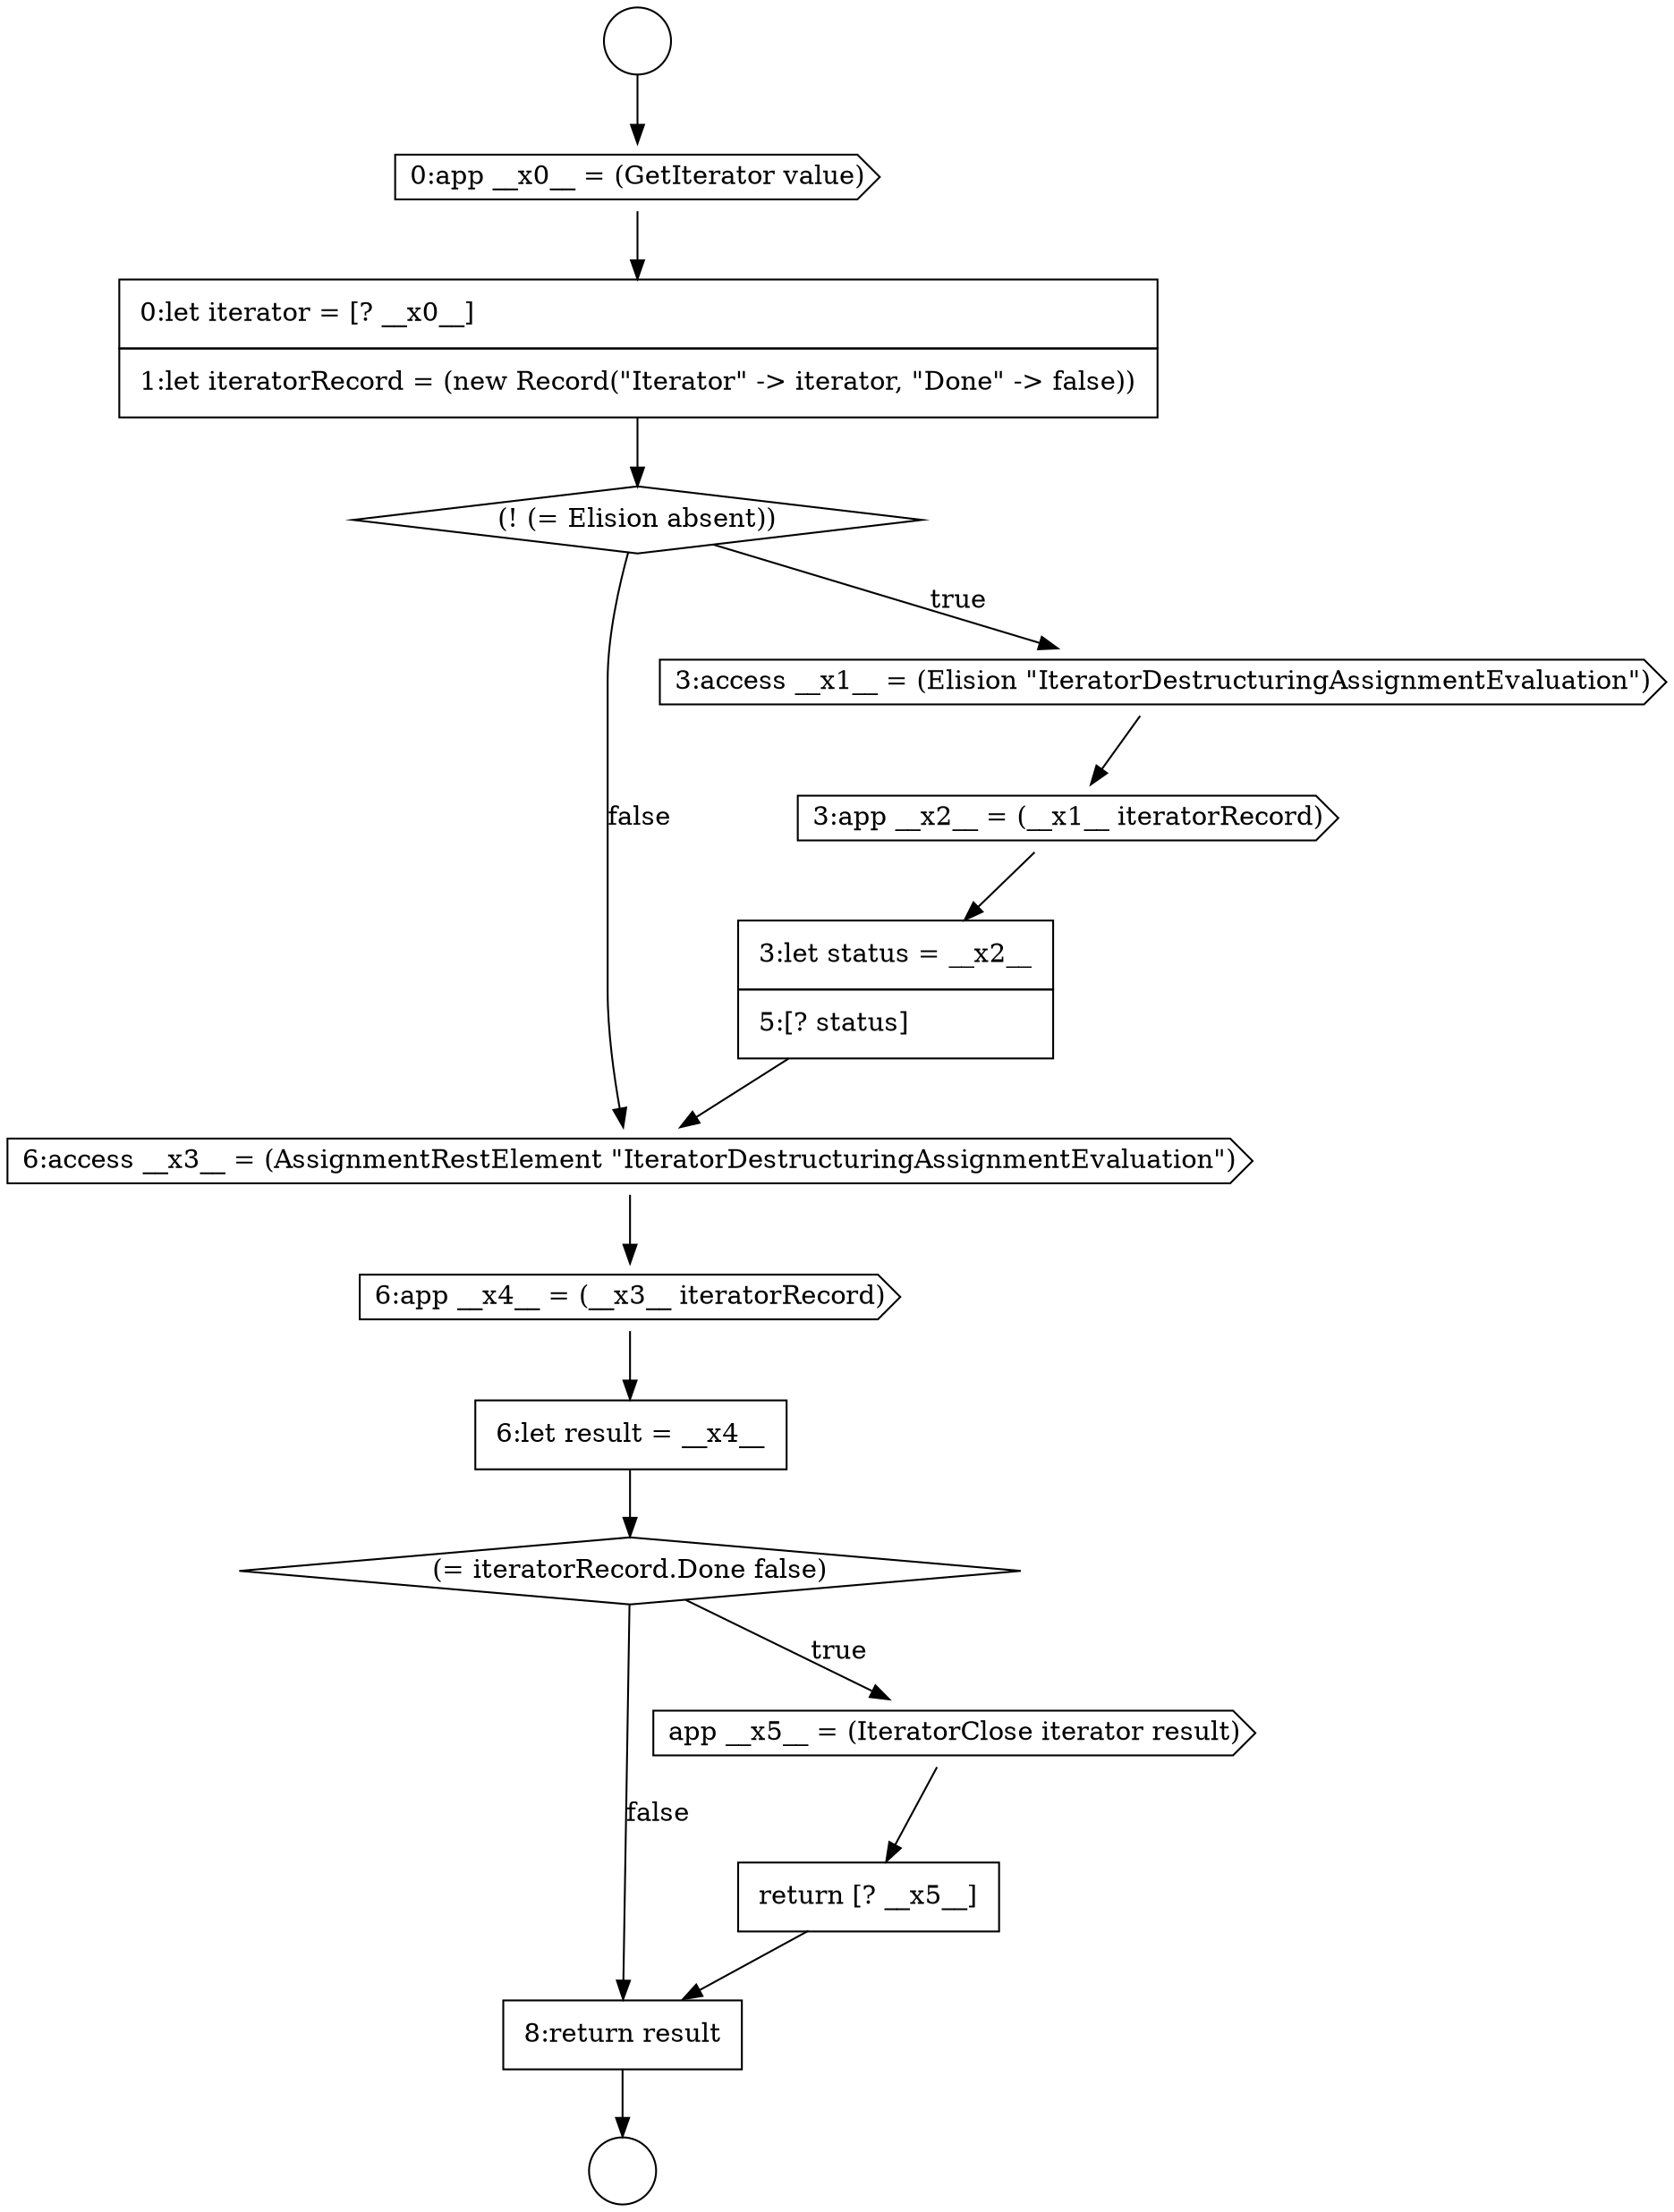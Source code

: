 digraph {
  node4960 [shape=cds, label=<<font color="black">6:access __x3__ = (AssignmentRestElement &quot;IteratorDestructuringAssignmentEvaluation&quot;)</font>> color="black" fillcolor="white" style=filled]
  node4963 [shape=diamond, label=<<font color="black">(= iteratorRecord.Done false)</font>> color="black" fillcolor="white" style=filled]
  node4956 [shape=diamond, label=<<font color="black">(! (= Elision absent))</font>> color="black" fillcolor="white" style=filled]
  node4952 [shape=circle label=" " color="black" fillcolor="white" style=filled]
  node4962 [shape=none, margin=0, label=<<font color="black">
    <table border="0" cellborder="1" cellspacing="0" cellpadding="10">
      <tr><td align="left">6:let result = __x4__</td></tr>
    </table>
  </font>> color="black" fillcolor="white" style=filled]
  node4957 [shape=cds, label=<<font color="black">3:access __x1__ = (Elision &quot;IteratorDestructuringAssignmentEvaluation&quot;)</font>> color="black" fillcolor="white" style=filled]
  node4953 [shape=circle label=" " color="black" fillcolor="white" style=filled]
  node4966 [shape=none, margin=0, label=<<font color="black">
    <table border="0" cellborder="1" cellspacing="0" cellpadding="10">
      <tr><td align="left">8:return result</td></tr>
    </table>
  </font>> color="black" fillcolor="white" style=filled]
  node4958 [shape=cds, label=<<font color="black">3:app __x2__ = (__x1__ iteratorRecord)</font>> color="black" fillcolor="white" style=filled]
  node4961 [shape=cds, label=<<font color="black">6:app __x4__ = (__x3__ iteratorRecord)</font>> color="black" fillcolor="white" style=filled]
  node4959 [shape=none, margin=0, label=<<font color="black">
    <table border="0" cellborder="1" cellspacing="0" cellpadding="10">
      <tr><td align="left">3:let status = __x2__</td></tr>
      <tr><td align="left">5:[? status]</td></tr>
    </table>
  </font>> color="black" fillcolor="white" style=filled]
  node4964 [shape=cds, label=<<font color="black">app __x5__ = (IteratorClose iterator result)</font>> color="black" fillcolor="white" style=filled]
  node4955 [shape=none, margin=0, label=<<font color="black">
    <table border="0" cellborder="1" cellspacing="0" cellpadding="10">
      <tr><td align="left">0:let iterator = [? __x0__]</td></tr>
      <tr><td align="left">1:let iteratorRecord = (new Record(&quot;Iterator&quot; -&gt; iterator, &quot;Done&quot; -&gt; false))</td></tr>
    </table>
  </font>> color="black" fillcolor="white" style=filled]
  node4954 [shape=cds, label=<<font color="black">0:app __x0__ = (GetIterator value)</font>> color="black" fillcolor="white" style=filled]
  node4965 [shape=none, margin=0, label=<<font color="black">
    <table border="0" cellborder="1" cellspacing="0" cellpadding="10">
      <tr><td align="left">return [? __x5__]</td></tr>
    </table>
  </font>> color="black" fillcolor="white" style=filled]
  node4956 -> node4957 [label=<<font color="black">true</font>> color="black"]
  node4956 -> node4960 [label=<<font color="black">false</font>> color="black"]
  node4957 -> node4958 [ color="black"]
  node4955 -> node4956 [ color="black"]
  node4954 -> node4955 [ color="black"]
  node4965 -> node4966 [ color="black"]
  node4964 -> node4965 [ color="black"]
  node4966 -> node4953 [ color="black"]
  node4952 -> node4954 [ color="black"]
  node4963 -> node4964 [label=<<font color="black">true</font>> color="black"]
  node4963 -> node4966 [label=<<font color="black">false</font>> color="black"]
  node4961 -> node4962 [ color="black"]
  node4962 -> node4963 [ color="black"]
  node4959 -> node4960 [ color="black"]
  node4960 -> node4961 [ color="black"]
  node4958 -> node4959 [ color="black"]
}
